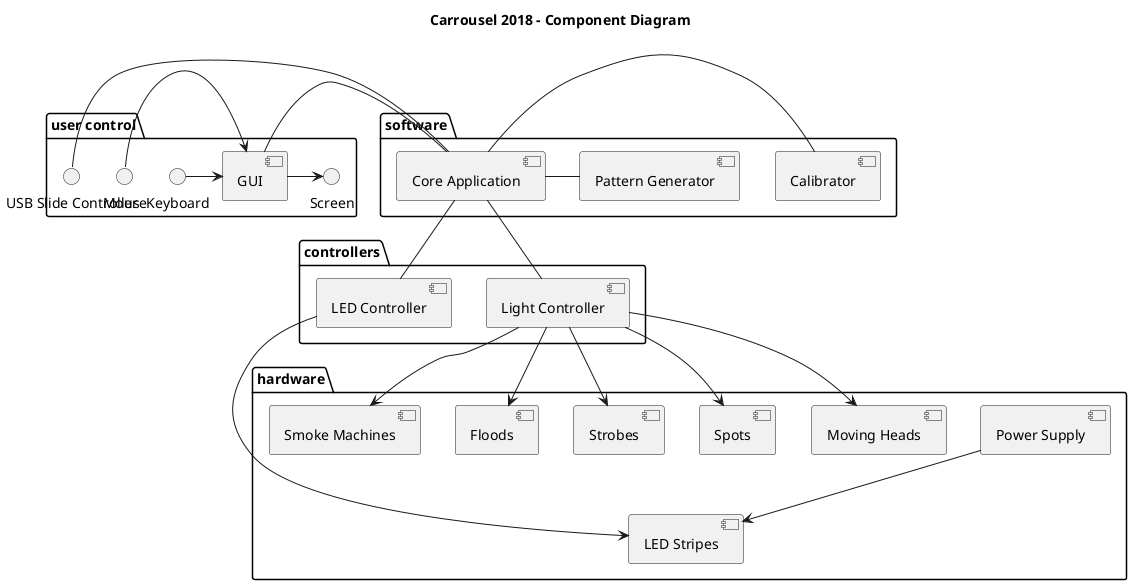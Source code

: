 @startuml
skinparam backgroundcolor White|White

title Carrousel 2018 - Component Diagram

package "user control" {
    () "Keyboard" as k
    () "Mouse" as m
    () "Screen" as s
    () "USB Slide Controller" as u
    k -> [GUI]
    m -> [GUI]
    [GUI] -> s
}

package "software" {
    u - [Core Application]
    [GUI] - [Core Application]
    [Core Application] - [Calibrator]
    [Core Application] - [Pattern Generator]
}

package "controllers"{
[Core Application] -- [LED Controller]
[Core Application] -- [Light Controller]
}

package "hardware" {
    [LED Controller] --> [LED Stripes]
    [Power Supply] --> [LED Stripes]
    [Light Controller] --> [Moving Heads]
    [Light Controller] --> [Spots]
    [Light Controller] --> [Strobes]
    [Light Controller] --> [Floods]
    [Light Controller] --> [Smoke Machines]
}

@enduml
